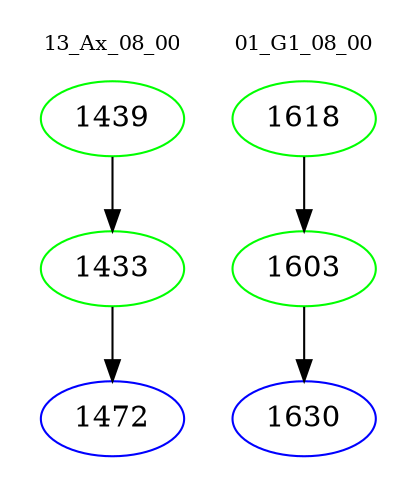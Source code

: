 digraph{
subgraph cluster_0 {
color = white
label = "13_Ax_08_00";
fontsize=10;
T0_1439 [label="1439", color="green"]
T0_1439 -> T0_1433 [color="black"]
T0_1433 [label="1433", color="green"]
T0_1433 -> T0_1472 [color="black"]
T0_1472 [label="1472", color="blue"]
}
subgraph cluster_1 {
color = white
label = "01_G1_08_00";
fontsize=10;
T1_1618 [label="1618", color="green"]
T1_1618 -> T1_1603 [color="black"]
T1_1603 [label="1603", color="green"]
T1_1603 -> T1_1630 [color="black"]
T1_1630 [label="1630", color="blue"]
}
}
